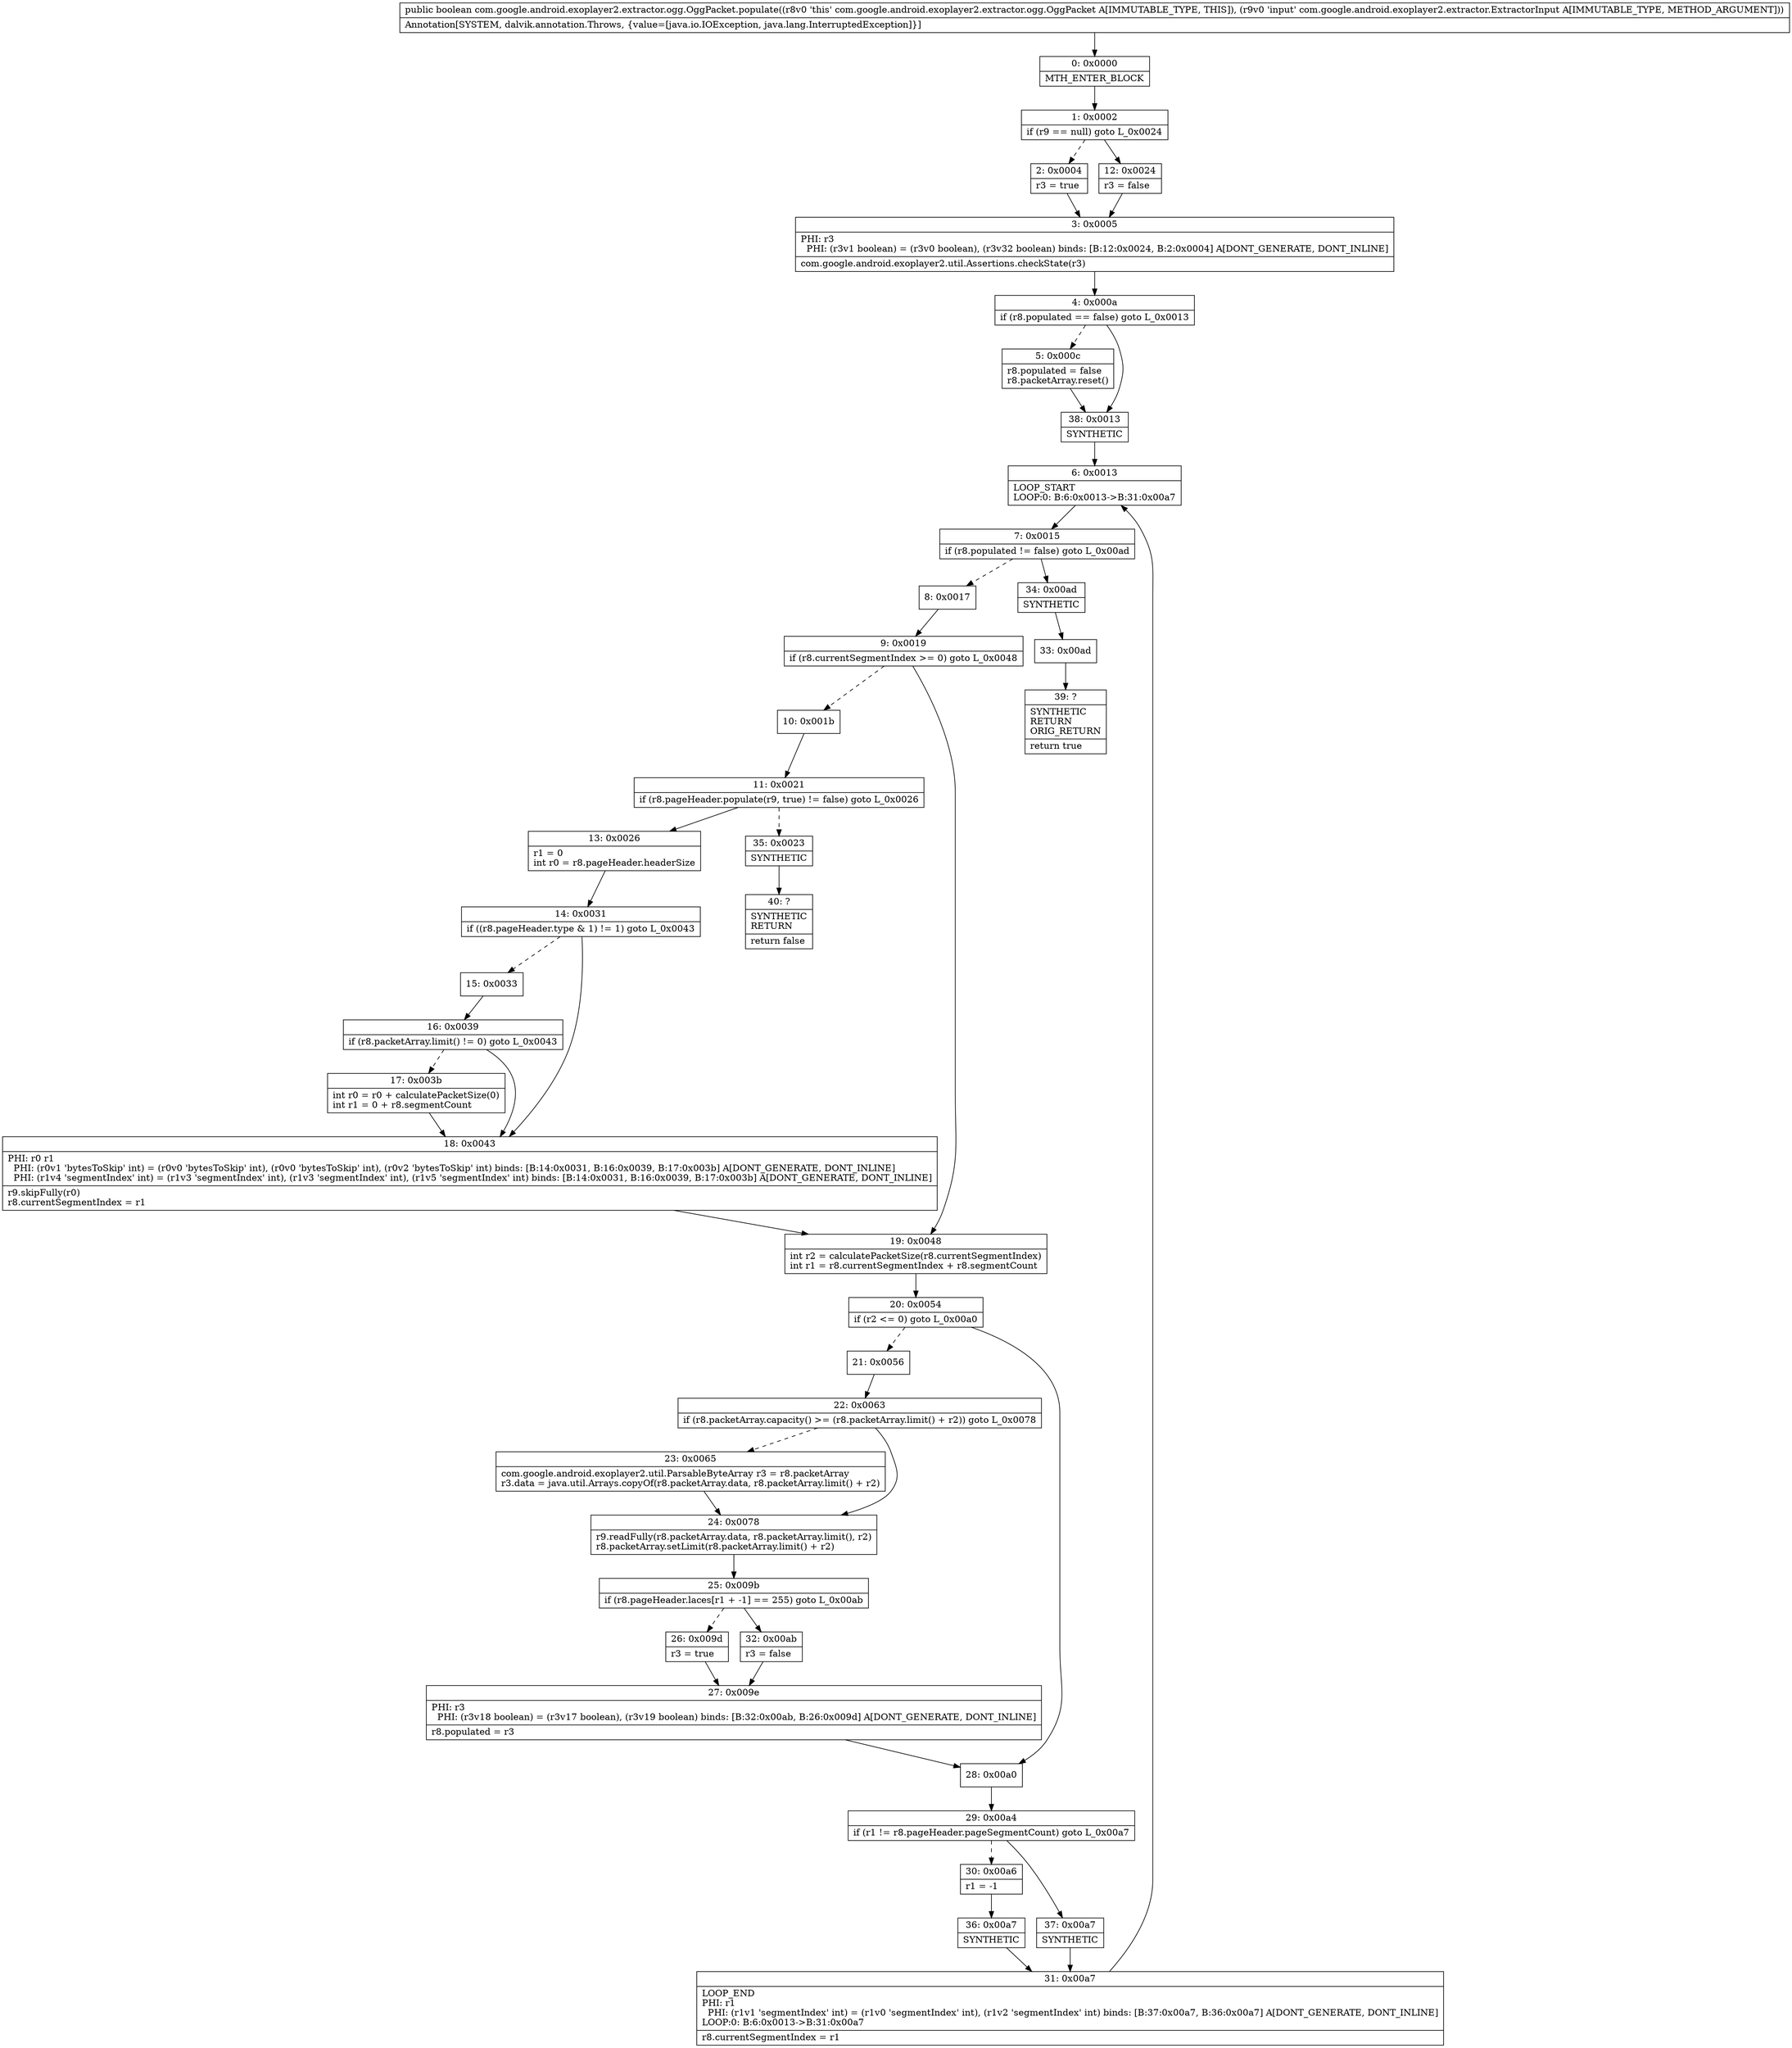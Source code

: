digraph "CFG forcom.google.android.exoplayer2.extractor.ogg.OggPacket.populate(Lcom\/google\/android\/exoplayer2\/extractor\/ExtractorInput;)Z" {
Node_0 [shape=record,label="{0\:\ 0x0000|MTH_ENTER_BLOCK\l}"];
Node_1 [shape=record,label="{1\:\ 0x0002|if (r9 == null) goto L_0x0024\l}"];
Node_2 [shape=record,label="{2\:\ 0x0004|r3 = true\l}"];
Node_3 [shape=record,label="{3\:\ 0x0005|PHI: r3 \l  PHI: (r3v1 boolean) = (r3v0 boolean), (r3v32 boolean) binds: [B:12:0x0024, B:2:0x0004] A[DONT_GENERATE, DONT_INLINE]\l|com.google.android.exoplayer2.util.Assertions.checkState(r3)\l}"];
Node_4 [shape=record,label="{4\:\ 0x000a|if (r8.populated == false) goto L_0x0013\l}"];
Node_5 [shape=record,label="{5\:\ 0x000c|r8.populated = false\lr8.packetArray.reset()\l}"];
Node_6 [shape=record,label="{6\:\ 0x0013|LOOP_START\lLOOP:0: B:6:0x0013\-\>B:31:0x00a7\l}"];
Node_7 [shape=record,label="{7\:\ 0x0015|if (r8.populated != false) goto L_0x00ad\l}"];
Node_8 [shape=record,label="{8\:\ 0x0017}"];
Node_9 [shape=record,label="{9\:\ 0x0019|if (r8.currentSegmentIndex \>= 0) goto L_0x0048\l}"];
Node_10 [shape=record,label="{10\:\ 0x001b}"];
Node_11 [shape=record,label="{11\:\ 0x0021|if (r8.pageHeader.populate(r9, true) != false) goto L_0x0026\l}"];
Node_12 [shape=record,label="{12\:\ 0x0024|r3 = false\l}"];
Node_13 [shape=record,label="{13\:\ 0x0026|r1 = 0\lint r0 = r8.pageHeader.headerSize\l}"];
Node_14 [shape=record,label="{14\:\ 0x0031|if ((r8.pageHeader.type & 1) != 1) goto L_0x0043\l}"];
Node_15 [shape=record,label="{15\:\ 0x0033}"];
Node_16 [shape=record,label="{16\:\ 0x0039|if (r8.packetArray.limit() != 0) goto L_0x0043\l}"];
Node_17 [shape=record,label="{17\:\ 0x003b|int r0 = r0 + calculatePacketSize(0)\lint r1 = 0 + r8.segmentCount\l}"];
Node_18 [shape=record,label="{18\:\ 0x0043|PHI: r0 r1 \l  PHI: (r0v1 'bytesToSkip' int) = (r0v0 'bytesToSkip' int), (r0v0 'bytesToSkip' int), (r0v2 'bytesToSkip' int) binds: [B:14:0x0031, B:16:0x0039, B:17:0x003b] A[DONT_GENERATE, DONT_INLINE]\l  PHI: (r1v4 'segmentIndex' int) = (r1v3 'segmentIndex' int), (r1v3 'segmentIndex' int), (r1v5 'segmentIndex' int) binds: [B:14:0x0031, B:16:0x0039, B:17:0x003b] A[DONT_GENERATE, DONT_INLINE]\l|r9.skipFully(r0)\lr8.currentSegmentIndex = r1\l}"];
Node_19 [shape=record,label="{19\:\ 0x0048|int r2 = calculatePacketSize(r8.currentSegmentIndex)\lint r1 = r8.currentSegmentIndex + r8.segmentCount\l}"];
Node_20 [shape=record,label="{20\:\ 0x0054|if (r2 \<= 0) goto L_0x00a0\l}"];
Node_21 [shape=record,label="{21\:\ 0x0056}"];
Node_22 [shape=record,label="{22\:\ 0x0063|if (r8.packetArray.capacity() \>= (r8.packetArray.limit() + r2)) goto L_0x0078\l}"];
Node_23 [shape=record,label="{23\:\ 0x0065|com.google.android.exoplayer2.util.ParsableByteArray r3 = r8.packetArray\lr3.data = java.util.Arrays.copyOf(r8.packetArray.data, r8.packetArray.limit() + r2)\l}"];
Node_24 [shape=record,label="{24\:\ 0x0078|r9.readFully(r8.packetArray.data, r8.packetArray.limit(), r2)\lr8.packetArray.setLimit(r8.packetArray.limit() + r2)\l}"];
Node_25 [shape=record,label="{25\:\ 0x009b|if (r8.pageHeader.laces[r1 + \-1] == 255) goto L_0x00ab\l}"];
Node_26 [shape=record,label="{26\:\ 0x009d|r3 = true\l}"];
Node_27 [shape=record,label="{27\:\ 0x009e|PHI: r3 \l  PHI: (r3v18 boolean) = (r3v17 boolean), (r3v19 boolean) binds: [B:32:0x00ab, B:26:0x009d] A[DONT_GENERATE, DONT_INLINE]\l|r8.populated = r3\l}"];
Node_28 [shape=record,label="{28\:\ 0x00a0}"];
Node_29 [shape=record,label="{29\:\ 0x00a4|if (r1 != r8.pageHeader.pageSegmentCount) goto L_0x00a7\l}"];
Node_30 [shape=record,label="{30\:\ 0x00a6|r1 = \-1\l}"];
Node_31 [shape=record,label="{31\:\ 0x00a7|LOOP_END\lPHI: r1 \l  PHI: (r1v1 'segmentIndex' int) = (r1v0 'segmentIndex' int), (r1v2 'segmentIndex' int) binds: [B:37:0x00a7, B:36:0x00a7] A[DONT_GENERATE, DONT_INLINE]\lLOOP:0: B:6:0x0013\-\>B:31:0x00a7\l|r8.currentSegmentIndex = r1\l}"];
Node_32 [shape=record,label="{32\:\ 0x00ab|r3 = false\l}"];
Node_33 [shape=record,label="{33\:\ 0x00ad}"];
Node_34 [shape=record,label="{34\:\ 0x00ad|SYNTHETIC\l}"];
Node_35 [shape=record,label="{35\:\ 0x0023|SYNTHETIC\l}"];
Node_36 [shape=record,label="{36\:\ 0x00a7|SYNTHETIC\l}"];
Node_37 [shape=record,label="{37\:\ 0x00a7|SYNTHETIC\l}"];
Node_38 [shape=record,label="{38\:\ 0x0013|SYNTHETIC\l}"];
Node_39 [shape=record,label="{39\:\ ?|SYNTHETIC\lRETURN\lORIG_RETURN\l|return true\l}"];
Node_40 [shape=record,label="{40\:\ ?|SYNTHETIC\lRETURN\l|return false\l}"];
MethodNode[shape=record,label="{public boolean com.google.android.exoplayer2.extractor.ogg.OggPacket.populate((r8v0 'this' com.google.android.exoplayer2.extractor.ogg.OggPacket A[IMMUTABLE_TYPE, THIS]), (r9v0 'input' com.google.android.exoplayer2.extractor.ExtractorInput A[IMMUTABLE_TYPE, METHOD_ARGUMENT]))  | Annotation[SYSTEM, dalvik.annotation.Throws, \{value=[java.io.IOException, java.lang.InterruptedException]\}]\l}"];
MethodNode -> Node_0;
Node_0 -> Node_1;
Node_1 -> Node_2[style=dashed];
Node_1 -> Node_12;
Node_2 -> Node_3;
Node_3 -> Node_4;
Node_4 -> Node_5[style=dashed];
Node_4 -> Node_38;
Node_5 -> Node_38;
Node_6 -> Node_7;
Node_7 -> Node_8[style=dashed];
Node_7 -> Node_34;
Node_8 -> Node_9;
Node_9 -> Node_10[style=dashed];
Node_9 -> Node_19;
Node_10 -> Node_11;
Node_11 -> Node_13;
Node_11 -> Node_35[style=dashed];
Node_12 -> Node_3;
Node_13 -> Node_14;
Node_14 -> Node_15[style=dashed];
Node_14 -> Node_18;
Node_15 -> Node_16;
Node_16 -> Node_17[style=dashed];
Node_16 -> Node_18;
Node_17 -> Node_18;
Node_18 -> Node_19;
Node_19 -> Node_20;
Node_20 -> Node_21[style=dashed];
Node_20 -> Node_28;
Node_21 -> Node_22;
Node_22 -> Node_23[style=dashed];
Node_22 -> Node_24;
Node_23 -> Node_24;
Node_24 -> Node_25;
Node_25 -> Node_26[style=dashed];
Node_25 -> Node_32;
Node_26 -> Node_27;
Node_27 -> Node_28;
Node_28 -> Node_29;
Node_29 -> Node_30[style=dashed];
Node_29 -> Node_37;
Node_30 -> Node_36;
Node_31 -> Node_6;
Node_32 -> Node_27;
Node_33 -> Node_39;
Node_34 -> Node_33;
Node_35 -> Node_40;
Node_36 -> Node_31;
Node_37 -> Node_31;
Node_38 -> Node_6;
}

